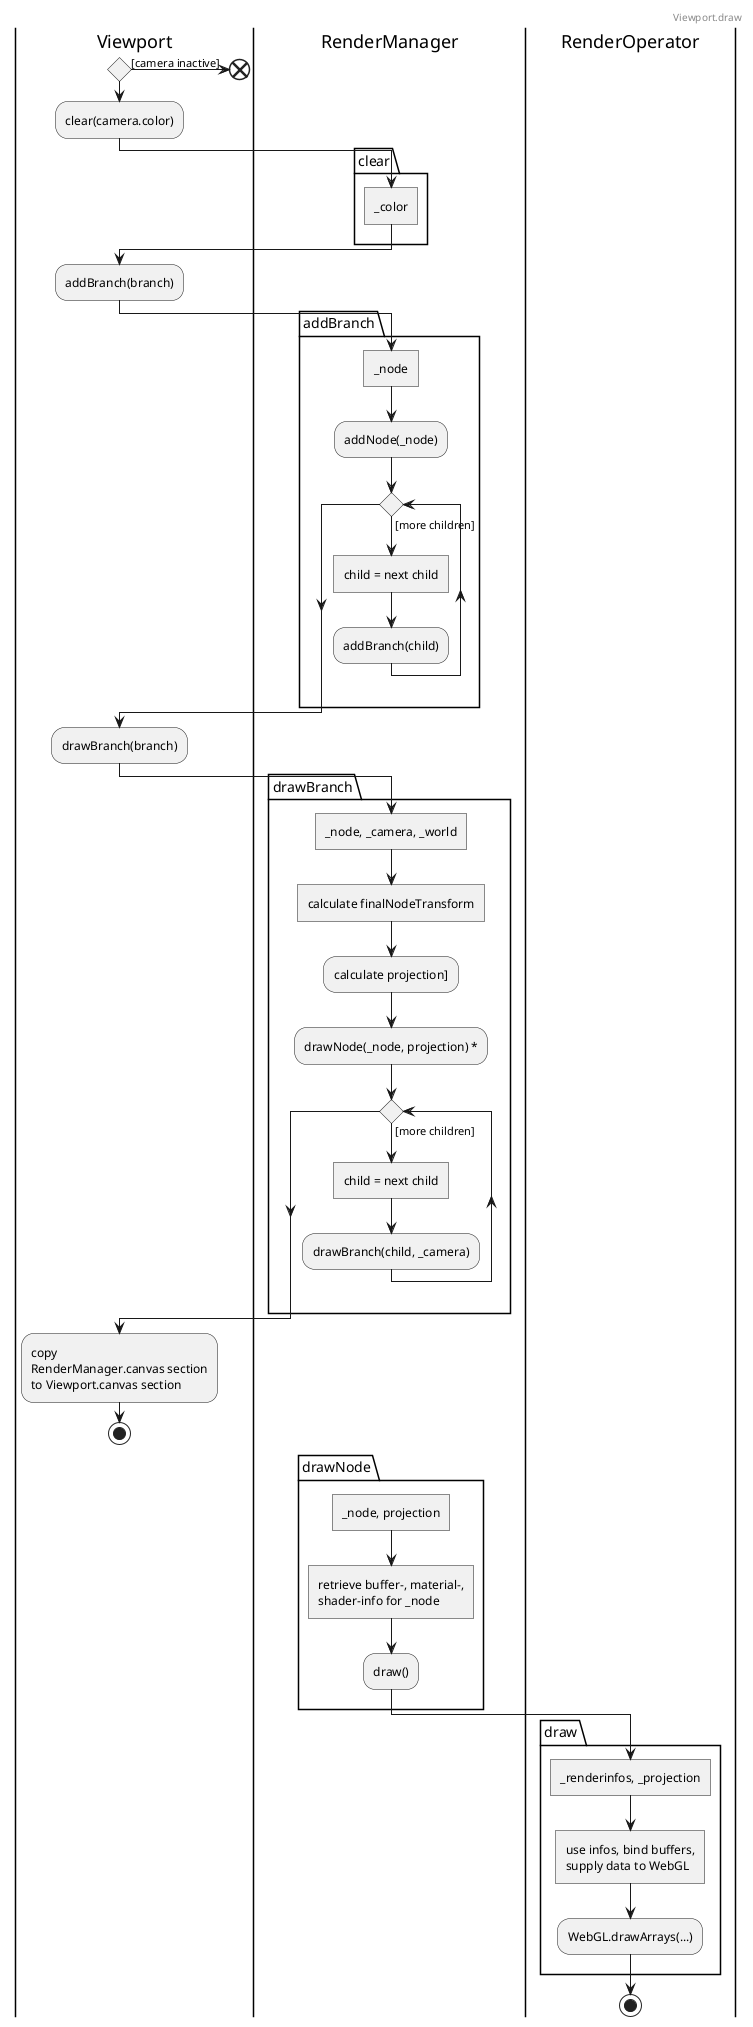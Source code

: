 @startuml Viewport.draw
skinparam monochrome true
skinparam shadowing false
header
    Viewport.draw
endheader
|Viewport|
|RenderManager|
|RenderOperator|
|Viewport|
if () then ([camera inactive])
    end
else
    :clear(camera.color);
endif
|RenderManager|
package clear {
    :_color]
}
|Viewport|
:addBranch(branch);
|RenderManager|
package addBranch {
    :_node]
    :addNode(_node);
    while () is ([more children])
        :child = next child]
        :addBranch(child);
    endwhile
}
|Viewport|
:drawBranch(branch);
|RenderManager|
package drawBranch {
    :_node, _camera, _world]
    :calculate finalNodeTransform]
    :calculate projection];
    :drawNode(_node, projection) *;
    |RenderManager|
    while () is ([more children])
        :child = next child]
        :drawBranch(child, _camera);
    endwhile
}
|Viewport|
:copy
RenderManager.canvas section
to Viewport.canvas section;
stop
|RenderManager|
package drawNode {
    :_node, projection]
    :retrieve buffer-, material-, 
    shader-info for _node]
    :draw();
}
|RenderOperator|
package draw {
    :_renderinfos, _projection]
    :use infos, bind buffers,
    supply data to WebGL]
    :WebGL.drawArrays(...);
}
stop
@enduml